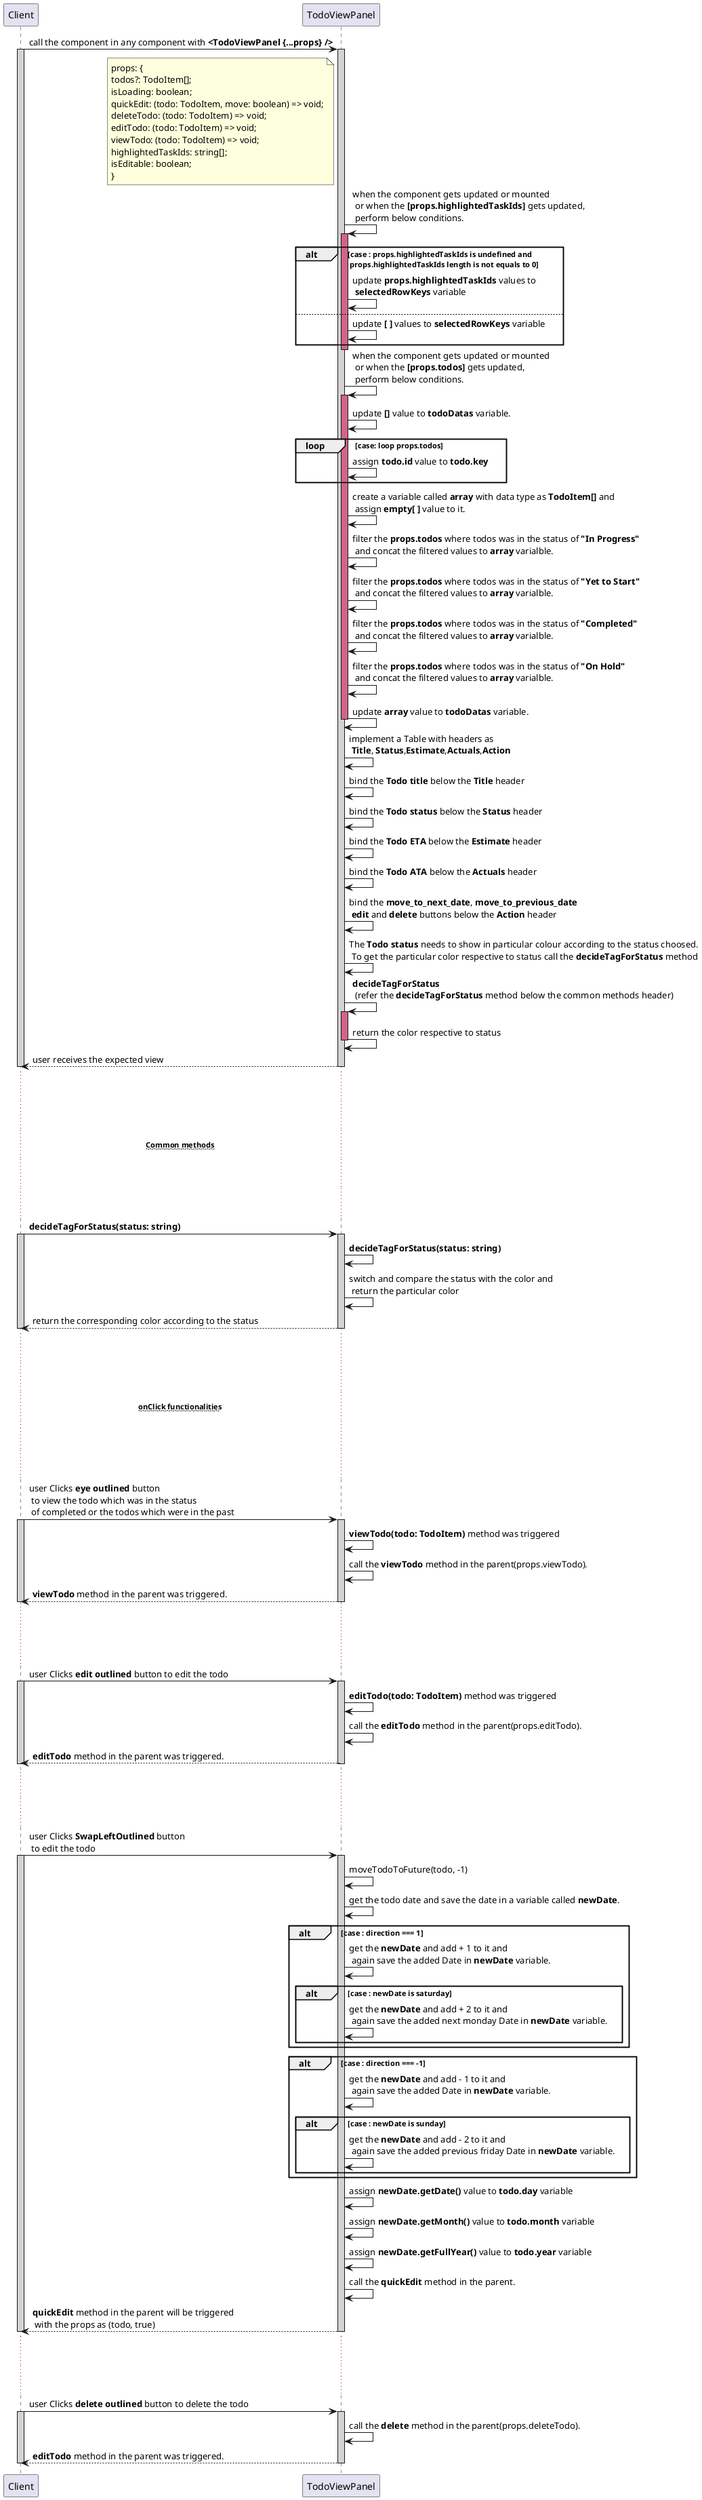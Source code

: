 @startuml todo view panel
participant Client
participant TodoViewPanel

Client -> TodoViewPanel : call the component in any component with **<TodoViewPanel {...props} />**
activate Client #D3D3D3
    activate TodoViewPanel #D3D3D3
        note left of TodoViewPanel : props: {\ntodos?: TodoItem[];\nisLoading: boolean;\nquickEdit: (todo: TodoItem, move: boolean) => void;\ndeleteTodo: (todo: TodoItem) => void;\neditTodo: (todo: TodoItem) => void;\nviewTodo: (todo: TodoItem) => void;\nhighlightedTaskIds: string[];\nisEditable: boolean;\n}
        TodoViewPanel -> TodoViewPanel : when the component gets updated or mounted\n or when the **[props.highlightedTaskIds]** gets updated,\n perform below conditions.
        activate TodoViewPanel #D16587
            alt case : props.highlightedTaskIds is undefined and\n props.highlightedTaskIds length is not equals to 0
                TodoViewPanel -> TodoViewPanel : update **props.highlightedTaskIds** values to\n **selectedRowKeys** variable
            else
                 TodoViewPanel -> TodoViewPanel : update **[ ]** values to **selectedRowKeys** variable
            end
        deactivate TodoViewPanel
        TodoViewPanel -> TodoViewPanel : when the component gets updated or mounted\n or when the **[props.todos]** gets updated,\n perform below conditions.
        activate TodoViewPanel #D16587
            TodoViewPanel -> TodoViewPanel : update **[]** value to **todoDatas** variable.
            loop case: loop props.todos
                TodoViewPanel -> TodoViewPanel : assign **todo.id** value to **todo.key**
            end
            TodoViewPanel -> TodoViewPanel : create a variable called **array** with data type as **TodoItem[]** and\n assign **empty[ ]** value to it.
            TodoViewPanel -> TodoViewPanel : filter the **props.todos** where todos was in the status of **"In Progress"**\n and concat the filtered values to **array** varialble.
            TodoViewPanel -> TodoViewPanel : filter the **props.todos** where todos was in the status of **"Yet to Start"**\n and concat the filtered values to **array** varialble.
            TodoViewPanel -> TodoViewPanel : filter the **props.todos** where todos was in the status of **"Completed"**\n and concat the filtered values to **array** varialble.
            TodoViewPanel -> TodoViewPanel : filter the **props.todos** where todos was in the status of **"On Hold"**\n and concat the filtered values to **array** varialble.
            TodoViewPanel -> TodoViewPanel : update **array** value to **todoDatas** variable.
        deactivate TodoViewPanel
        TodoViewPanel -> TodoViewPanel : implement a Table with headers as\n **Title**, **Status**,**Estimate**,**Actuals**,**Action**
        TodoViewPanel -> TodoViewPanel : bind the **Todo title** below the **Title** header
        TodoViewPanel -> TodoViewPanel : bind the **Todo status** below the **Status** header
        TodoViewPanel -> TodoViewPanel : bind the **Todo ETA** below the **Estimate** header
        TodoViewPanel -> TodoViewPanel : bind the **Todo ATA** below the **Actuals** header
        TodoViewPanel -> TodoViewPanel : bind the **move_to_next_date**, **move_to_previous_date**\n **edit** and **delete** buttons below the **Action** header
        TodoViewPanel -> TodoViewPanel : The **Todo status** needs to show in particular colour according to the status choosed.\n To get the particular color respective to status call the **decideTagForStatus** method
        TodoViewPanel -> TodoViewPanel : **decideTagForStatus**\n (refer the **decideTagForStatus** method below the common methods header)
        activate TodoViewPanel #D16587
            TodoViewPanel -> TodoViewPanel : return the color respective to status
        deactivate TodoViewPanel
        Client <-- TodoViewPanel : user receives the expected view
    deactivate TodoViewPanel
deactivate Client

... ...
... ...
...~~**Common methods**~~ ...
... ...
... ...

Client -> TodoViewPanel : **decideTagForStatus(status: string)**
activate Client #D3D3D3
    activate TodoViewPanel #D3D3D3
        TodoViewPanel -> TodoViewPanel : **decideTagForStatus(status: string)**
        TodoViewPanel -> TodoViewPanel : switch and compare the status with the color and\n return the particular color
        Client <-- TodoViewPanel : return the corresponding color according to the status
    deactivate TodoViewPanel
deactivate Client

... ...
... ...
...~~**onClick functionalities**~~ ...
... ...
... ...

Client -> TodoViewPanel : user Clicks **eye outlined** button\n to view the todo which was in the status\n of completed or the todos which were in the past
activate Client #D3D3D3
    activate TodoViewPanel #D3D3D3
        TodoViewPanel -> TodoViewPanel : **viewTodo(todo: TodoItem)** method was triggered
        TodoViewPanel -> TodoViewPanel : call the **viewTodo** method in the parent(props.viewTodo).
        Client <-- TodoViewPanel : **viewTodo** method in the parent was triggered.
    deactivate TodoViewPanel
deactivate Client

... ...
... ...

Client -> TodoViewPanel : user Clicks **edit outlined** button to edit the todo
activate Client #D3D3D3
    activate TodoViewPanel #D3D3D3
        TodoViewPanel -> TodoViewPanel : **editTodo(todo: TodoItem)** method was triggered
        TodoViewPanel -> TodoViewPanel : call the **editTodo** method in the parent(props.editTodo).
        Client <-- TodoViewPanel : **editTodo** method in the parent was triggered.
    deactivate TodoViewPanel
deactivate Client

... ...
... ...

Client -> TodoViewPanel : user Clicks **SwapLeftOutlined** button\n to edit the todo
activate Client #D3D3D3
    activate TodoViewPanel #D3D3D3
        TodoViewPanel -> TodoViewPanel : moveTodoToFuture(todo, -1)
        TodoViewPanel -> TodoViewPanel : get the todo date and save the date in a variable called **newDate**.
        alt case : direction === 1
            TodoViewPanel -> TodoViewPanel : get the **newDate** and add + 1 to it and\n again save the added Date in **newDate** variable.
            alt case : newDate is saturday
                  TodoViewPanel -> TodoViewPanel : get the **newDate** and add + 2 to it and\n again save the added next monday Date in **newDate** variable.
            end
        end

        alt case : direction === -1
            TodoViewPanel -> TodoViewPanel : get the **newDate** and add - 1 to it and\n again save the added Date in **newDate** variable.
            alt case : newDate is sunday
                  TodoViewPanel -> TodoViewPanel : get the **newDate** and add - 2 to it and\n again save the added previous friday Date in **newDate** variable.
            end
        end
        TodoViewPanel -> TodoViewPanel : assign **newDate.getDate()** value to **todo.day** variable
        TodoViewPanel -> TodoViewPanel : assign **newDate.getMonth()** value to **todo.month** variable
        TodoViewPanel -> TodoViewPanel : assign **newDate.getFullYear()** value to **todo.year** variable
        TodoViewPanel -> TodoViewPanel : call the **quickEdit** method in the parent.
        Client <-- TodoViewPanel : **quickEdit** method in the parent will be triggered\n with the props as (todo, true)
    deactivate TodoViewPanel
deactivate Client

... ...
... ...

Client -> TodoViewPanel : user Clicks **delete outlined** button to delete the todo
activate Client #D3D3D3
    activate TodoViewPanel #D3D3D3
        TodoViewPanel -> TodoViewPanel : call the **delete** method in the parent(props.deleteTodo).
        Client <-- TodoViewPanel : **editTodo** method in the parent was triggered.
    deactivate TodoViewPanel
deactivate Client

@enduml